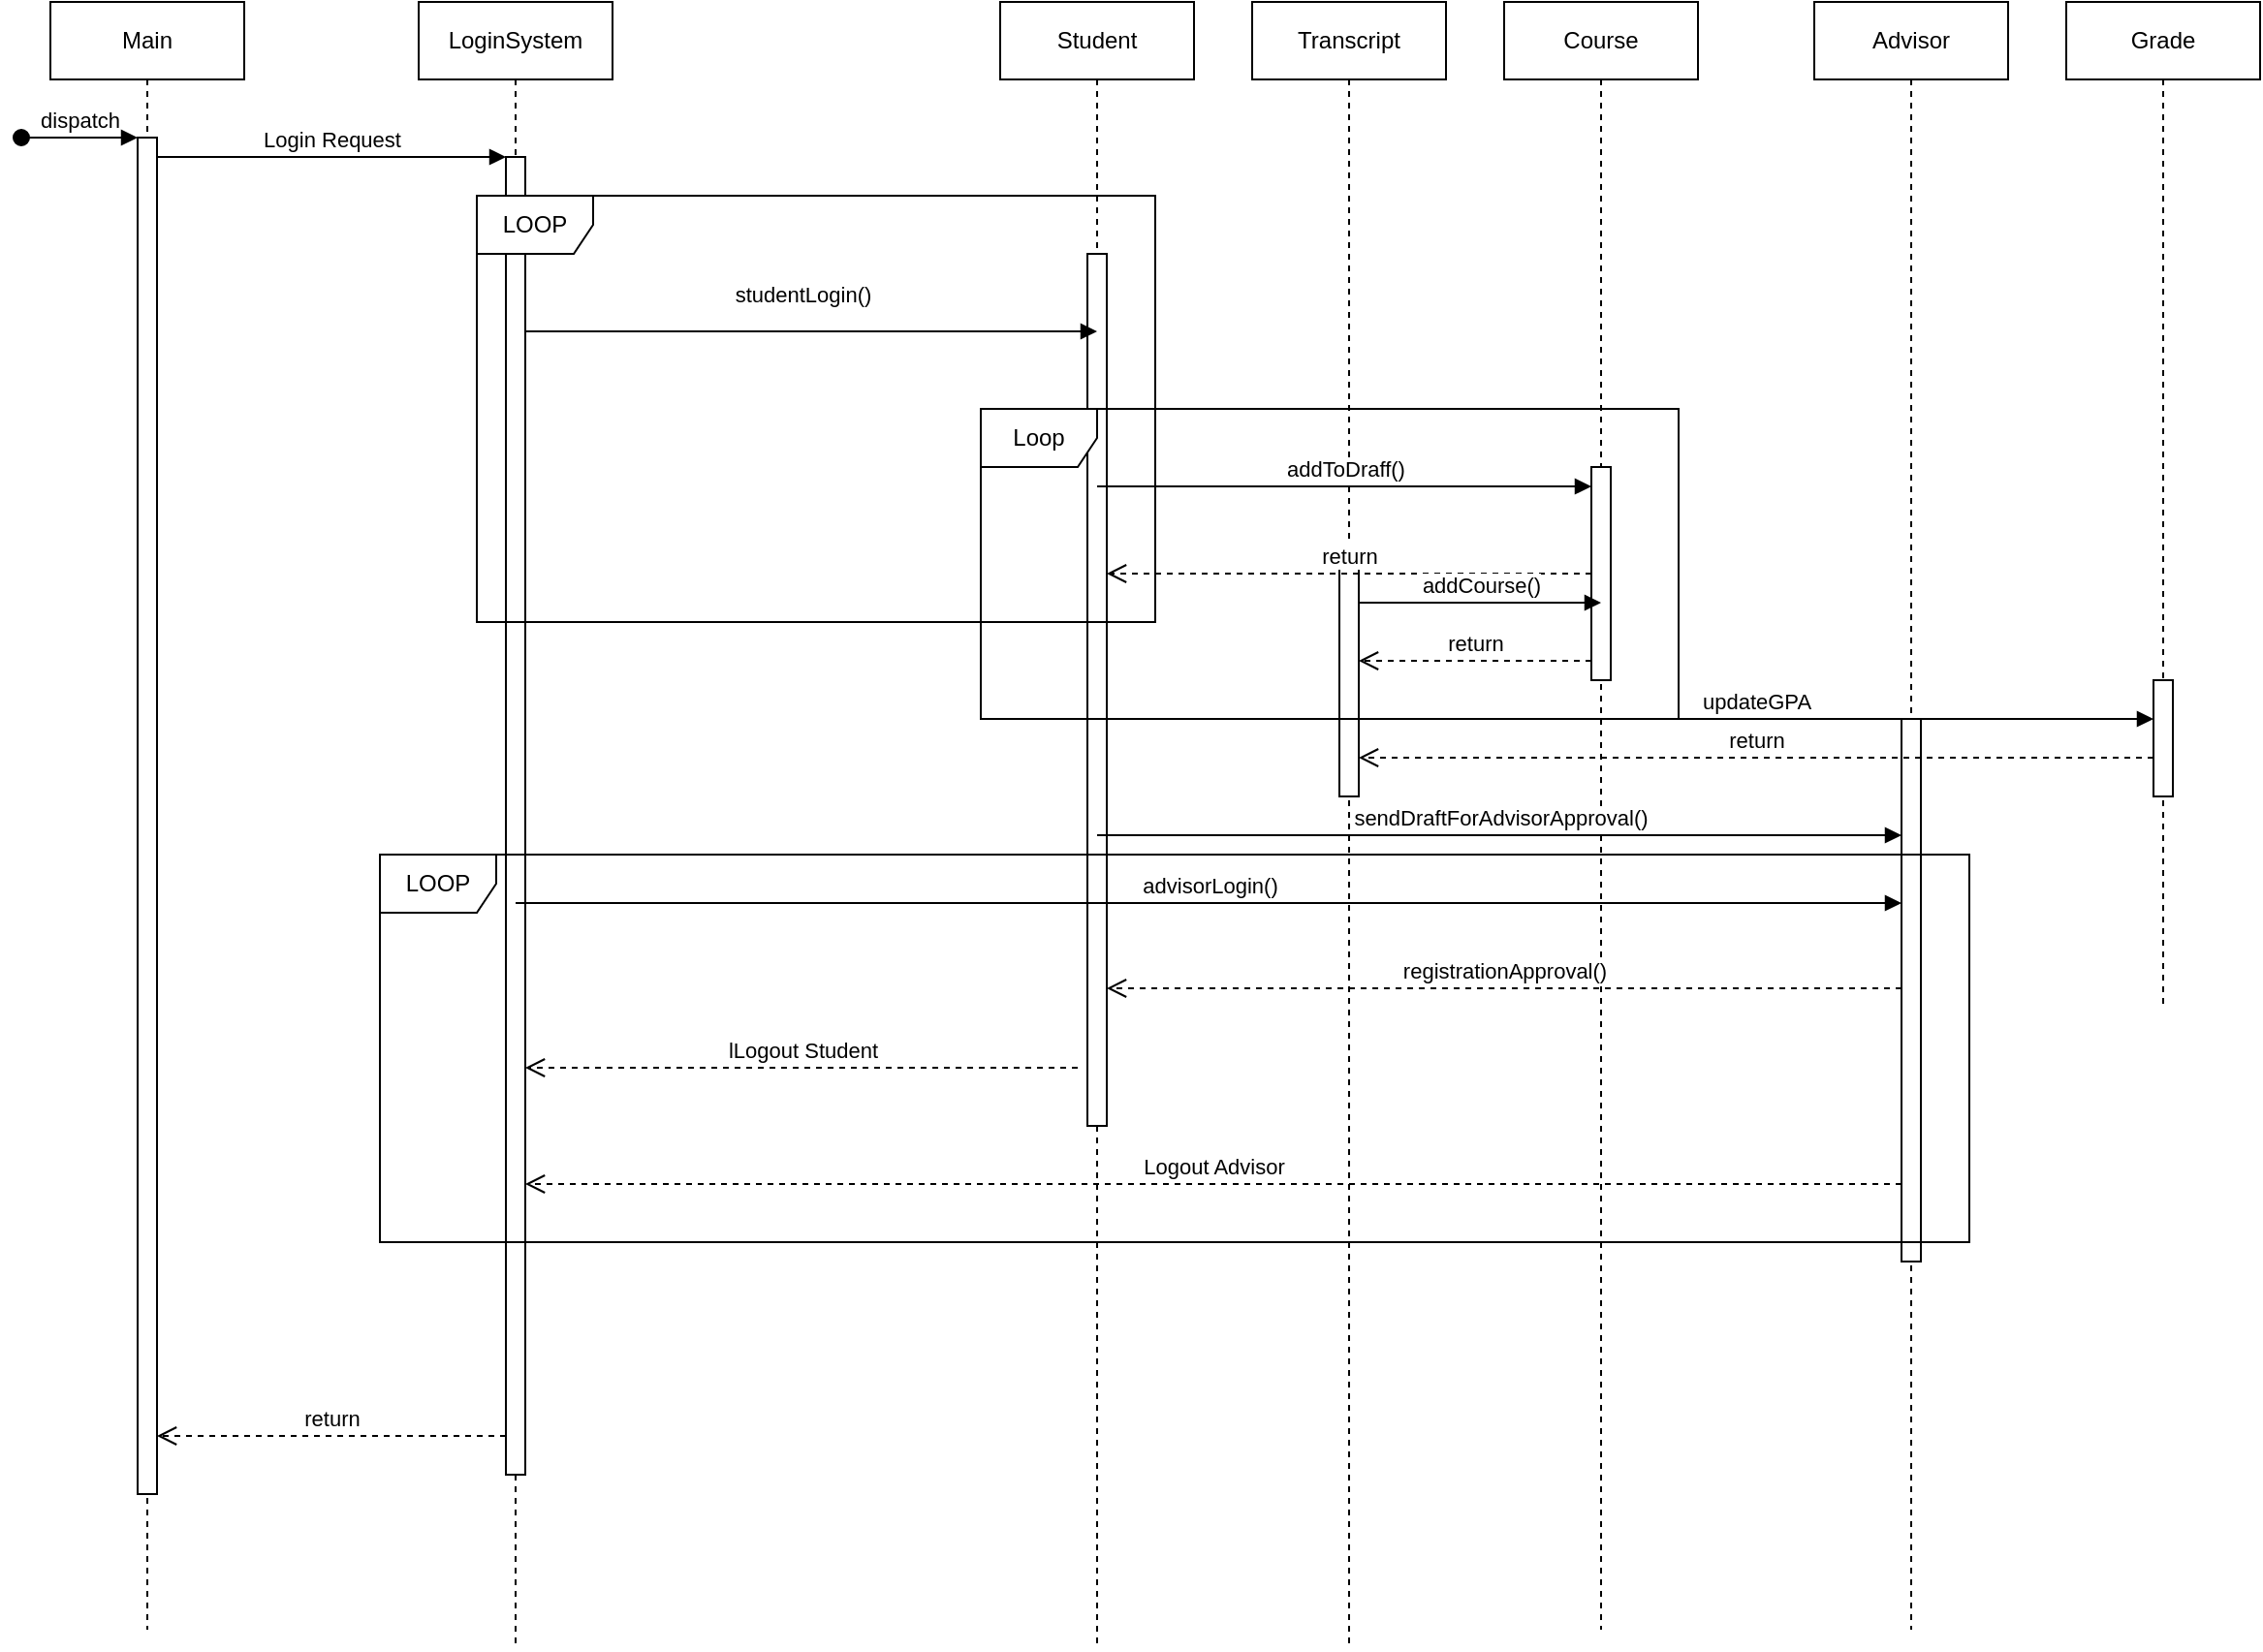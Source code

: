 <mxfile version="22.0.2" type="device">
  <diagram name="Page-1" id="2YBvvXClWsGukQMizWep">
    <mxGraphModel dx="1985" dy="968" grid="1" gridSize="10" guides="1" tooltips="1" connect="1" arrows="1" fold="1" page="1" pageScale="1" pageWidth="850" pageHeight="1100" math="0" shadow="0">
      <root>
        <mxCell id="0" />
        <mxCell id="1" parent="0" />
        <mxCell id="aM9ryv3xv72pqoxQDRHE-1" value="Main" style="shape=umlLifeline;perimeter=lifelinePerimeter;whiteSpace=wrap;html=1;container=0;dropTarget=0;collapsible=0;recursiveResize=0;outlineConnect=0;portConstraint=eastwest;newEdgeStyle={&quot;edgeStyle&quot;:&quot;elbowEdgeStyle&quot;,&quot;elbow&quot;:&quot;vertical&quot;,&quot;curved&quot;:0,&quot;rounded&quot;:0};" parent="1" vertex="1">
          <mxGeometry x="40" y="40" width="100" height="840" as="geometry" />
        </mxCell>
        <mxCell id="aM9ryv3xv72pqoxQDRHE-2" value="" style="html=1;points=[];perimeter=orthogonalPerimeter;outlineConnect=0;targetShapes=umlLifeline;portConstraint=eastwest;newEdgeStyle={&quot;edgeStyle&quot;:&quot;elbowEdgeStyle&quot;,&quot;elbow&quot;:&quot;vertical&quot;,&quot;curved&quot;:0,&quot;rounded&quot;:0};" parent="aM9ryv3xv72pqoxQDRHE-1" vertex="1">
          <mxGeometry x="45" y="70" width="10" height="700" as="geometry" />
        </mxCell>
        <mxCell id="aM9ryv3xv72pqoxQDRHE-3" value="dispatch" style="html=1;verticalAlign=bottom;startArrow=oval;endArrow=block;startSize=8;edgeStyle=elbowEdgeStyle;elbow=vertical;curved=0;rounded=0;" parent="aM9ryv3xv72pqoxQDRHE-1" target="aM9ryv3xv72pqoxQDRHE-2" edge="1">
          <mxGeometry relative="1" as="geometry">
            <mxPoint x="-15" y="70" as="sourcePoint" />
          </mxGeometry>
        </mxCell>
        <mxCell id="aM9ryv3xv72pqoxQDRHE-5" value="LoginSystem" style="shape=umlLifeline;perimeter=lifelinePerimeter;whiteSpace=wrap;html=1;container=0;dropTarget=0;collapsible=0;recursiveResize=0;outlineConnect=0;portConstraint=eastwest;newEdgeStyle={&quot;edgeStyle&quot;:&quot;elbowEdgeStyle&quot;,&quot;elbow&quot;:&quot;vertical&quot;,&quot;curved&quot;:0,&quot;rounded&quot;:0};" parent="1" vertex="1">
          <mxGeometry x="230" y="40" width="100" height="850" as="geometry" />
        </mxCell>
        <mxCell id="aM9ryv3xv72pqoxQDRHE-6" value="" style="html=1;points=[];perimeter=orthogonalPerimeter;outlineConnect=0;targetShapes=umlLifeline;portConstraint=eastwest;newEdgeStyle={&quot;edgeStyle&quot;:&quot;elbowEdgeStyle&quot;,&quot;elbow&quot;:&quot;vertical&quot;,&quot;curved&quot;:0,&quot;rounded&quot;:0};" parent="aM9ryv3xv72pqoxQDRHE-5" vertex="1">
          <mxGeometry x="45" y="80" width="10" height="680" as="geometry" />
        </mxCell>
        <mxCell id="aM9ryv3xv72pqoxQDRHE-7" value="Login Request" style="html=1;verticalAlign=bottom;endArrow=block;edgeStyle=elbowEdgeStyle;elbow=vertical;curved=0;rounded=0;" parent="1" source="aM9ryv3xv72pqoxQDRHE-2" target="aM9ryv3xv72pqoxQDRHE-6" edge="1">
          <mxGeometry relative="1" as="geometry">
            <mxPoint x="195" y="130" as="sourcePoint" />
            <Array as="points">
              <mxPoint x="180" y="120" />
            </Array>
            <mxPoint as="offset" />
          </mxGeometry>
        </mxCell>
        <mxCell id="XACryltsBHgH3vyTFNKE-18" value="Student" style="shape=umlLifeline;perimeter=lifelinePerimeter;whiteSpace=wrap;html=1;container=1;dropTarget=0;collapsible=0;recursiveResize=0;outlineConnect=0;portConstraint=eastwest;newEdgeStyle={&quot;curved&quot;:0,&quot;rounded&quot;:0};" parent="1" vertex="1">
          <mxGeometry x="530" y="40" width="100" height="850" as="geometry" />
        </mxCell>
        <mxCell id="XACryltsBHgH3vyTFNKE-28" value="" style="html=1;points=[[0,0,0,0,5],[0,1,0,0,-5],[1,0,0,0,5],[1,1,0,0,-5]];perimeter=orthogonalPerimeter;outlineConnect=0;targetShapes=umlLifeline;portConstraint=eastwest;newEdgeStyle={&quot;curved&quot;:0,&quot;rounded&quot;:0};" parent="XACryltsBHgH3vyTFNKE-18" vertex="1">
          <mxGeometry x="45" y="130" width="10" height="450" as="geometry" />
        </mxCell>
        <mxCell id="XACryltsBHgH3vyTFNKE-22" value="Advisor" style="shape=umlLifeline;perimeter=lifelinePerimeter;whiteSpace=wrap;html=1;container=1;dropTarget=0;collapsible=0;recursiveResize=0;outlineConnect=0;portConstraint=eastwest;newEdgeStyle={&quot;curved&quot;:0,&quot;rounded&quot;:0};" parent="1" vertex="1">
          <mxGeometry x="950" y="40" width="100" height="840" as="geometry" />
        </mxCell>
        <mxCell id="bpCiJg49xN8fVimlC68h-7" value="" style="html=1;points=[[0,0,0,0,5],[0,1,0,0,-5],[1,0,0,0,5],[1,1,0,0,-5]];perimeter=orthogonalPerimeter;outlineConnect=0;targetShapes=umlLifeline;portConstraint=eastwest;newEdgeStyle={&quot;curved&quot;:0,&quot;rounded&quot;:0};" parent="XACryltsBHgH3vyTFNKE-22" vertex="1">
          <mxGeometry x="45" y="370" width="10" height="280" as="geometry" />
        </mxCell>
        <mxCell id="XACryltsBHgH3vyTFNKE-23" value="Course" style="shape=umlLifeline;perimeter=lifelinePerimeter;whiteSpace=wrap;html=1;container=1;dropTarget=0;collapsible=0;recursiveResize=0;outlineConnect=0;portConstraint=eastwest;newEdgeStyle={&quot;curved&quot;:0,&quot;rounded&quot;:0};" parent="1" vertex="1">
          <mxGeometry x="790" y="40" width="100" height="840" as="geometry" />
        </mxCell>
        <mxCell id="bpCiJg49xN8fVimlC68h-8" value="" style="html=1;points=[[0,0,0,0,5],[0,1,0,0,-5],[1,0,0,0,5],[1,1,0,0,-5]];perimeter=orthogonalPerimeter;outlineConnect=0;targetShapes=umlLifeline;portConstraint=eastwest;newEdgeStyle={&quot;curved&quot;:0,&quot;rounded&quot;:0};" parent="XACryltsBHgH3vyTFNKE-23" vertex="1">
          <mxGeometry x="45" y="240" width="10" height="110" as="geometry" />
        </mxCell>
        <mxCell id="XACryltsBHgH3vyTFNKE-24" value="Transcript&lt;br&gt;" style="shape=umlLifeline;perimeter=lifelinePerimeter;whiteSpace=wrap;html=1;container=1;dropTarget=0;collapsible=0;recursiveResize=0;outlineConnect=0;portConstraint=eastwest;newEdgeStyle={&quot;curved&quot;:0,&quot;rounded&quot;:0};" parent="1" vertex="1">
          <mxGeometry x="660" y="40" width="100" height="850" as="geometry" />
        </mxCell>
        <mxCell id="bpCiJg49xN8fVimlC68h-9" value="" style="html=1;points=[[0,0,0,0,5],[0,1,0,0,-5],[1,0,0,0,5],[1,1,0,0,-5]];perimeter=orthogonalPerimeter;outlineConnect=0;targetShapes=umlLifeline;portConstraint=eastwest;newEdgeStyle={&quot;curved&quot;:0,&quot;rounded&quot;:0};" parent="XACryltsBHgH3vyTFNKE-24" vertex="1">
          <mxGeometry x="45" y="290" width="10" height="120" as="geometry" />
        </mxCell>
        <mxCell id="XACryltsBHgH3vyTFNKE-25" value="Grade" style="shape=umlLifeline;perimeter=lifelinePerimeter;whiteSpace=wrap;html=1;container=1;dropTarget=0;collapsible=0;recursiveResize=0;outlineConnect=0;portConstraint=eastwest;newEdgeStyle={&quot;curved&quot;:0,&quot;rounded&quot;:0};" parent="1" vertex="1">
          <mxGeometry x="1080" y="40" width="100" height="520" as="geometry" />
        </mxCell>
        <mxCell id="bpCiJg49xN8fVimlC68h-10" value="" style="html=1;points=[[0,0,0,0,5],[0,1,0,0,-5],[1,0,0,0,5],[1,1,0,0,-5]];perimeter=orthogonalPerimeter;outlineConnect=0;targetShapes=umlLifeline;portConstraint=eastwest;newEdgeStyle={&quot;curved&quot;:0,&quot;rounded&quot;:0};" parent="XACryltsBHgH3vyTFNKE-25" vertex="1">
          <mxGeometry x="45" y="350" width="10" height="60" as="geometry" />
        </mxCell>
        <mxCell id="XACryltsBHgH3vyTFNKE-27" value="studentLogin()" style="html=1;verticalAlign=bottom;endArrow=block;curved=0;rounded=0;" parent="1" source="aM9ryv3xv72pqoxQDRHE-6" edge="1">
          <mxGeometry x="-0.034" y="10" width="80" relative="1" as="geometry">
            <mxPoint x="445" y="210" as="sourcePoint" />
            <mxPoint x="580" y="210" as="targetPoint" />
            <Array as="points">
              <mxPoint x="550" y="210" />
            </Array>
            <mxPoint as="offset" />
          </mxGeometry>
        </mxCell>
        <mxCell id="bpCiJg49xN8fVimlC68h-11" value="addToDraff()" style="html=1;verticalAlign=bottom;endArrow=block;curved=0;rounded=0;" parent="1" target="bpCiJg49xN8fVimlC68h-8" edge="1">
          <mxGeometry width="80" relative="1" as="geometry">
            <mxPoint x="580" y="290" as="sourcePoint" />
            <mxPoint x="719.5" y="290" as="targetPoint" />
          </mxGeometry>
        </mxCell>
        <mxCell id="sx5A_AdggF1gr1s76l99-1" value="LOOP&lt;br&gt;" style="shape=umlFrame;whiteSpace=wrap;html=1;pointerEvents=0;" vertex="1" parent="1">
          <mxGeometry x="260" y="140" width="350" height="220" as="geometry" />
        </mxCell>
        <mxCell id="sx5A_AdggF1gr1s76l99-2" value="return" style="html=1;verticalAlign=bottom;endArrow=open;dashed=1;endSize=8;curved=0;rounded=0;" edge="1" parent="1" source="bpCiJg49xN8fVimlC68h-8" target="XACryltsBHgH3vyTFNKE-28">
          <mxGeometry relative="1" as="geometry">
            <mxPoint x="720" y="370" as="sourcePoint" />
            <mxPoint x="579.324" y="370.0" as="targetPoint" />
          </mxGeometry>
        </mxCell>
        <mxCell id="sx5A_AdggF1gr1s76l99-3" value="sendDraftForAdvisorApproval()" style="html=1;verticalAlign=bottom;endArrow=block;curved=0;rounded=0;" edge="1" parent="1">
          <mxGeometry width="80" relative="1" as="geometry">
            <mxPoint x="580" y="470" as="sourcePoint" />
            <mxPoint x="995" y="470" as="targetPoint" />
            <Array as="points">
              <mxPoint x="880" y="470" />
            </Array>
          </mxGeometry>
        </mxCell>
        <mxCell id="sx5A_AdggF1gr1s76l99-4" value="advisorLogin()" style="html=1;verticalAlign=bottom;endArrow=block;curved=0;rounded=0;" edge="1" parent="1">
          <mxGeometry width="80" relative="1" as="geometry">
            <mxPoint x="280" y="505" as="sourcePoint" />
            <mxPoint x="995" y="505" as="targetPoint" />
          </mxGeometry>
        </mxCell>
        <mxCell id="sx5A_AdggF1gr1s76l99-5" value="LOOP" style="shape=umlFrame;whiteSpace=wrap;html=1;pointerEvents=0;" vertex="1" parent="1">
          <mxGeometry x="210" y="480" width="820" height="200" as="geometry" />
        </mxCell>
        <mxCell id="sx5A_AdggF1gr1s76l99-6" value="registrationApproval()" style="html=1;verticalAlign=bottom;endArrow=open;dashed=1;endSize=8;curved=0;rounded=0;" edge="1" parent="1">
          <mxGeometry relative="1" as="geometry">
            <mxPoint x="995" y="549" as="sourcePoint" />
            <mxPoint x="585.0" y="549" as="targetPoint" />
          </mxGeometry>
        </mxCell>
        <mxCell id="sx5A_AdggF1gr1s76l99-7" value="addCourse()" style="html=1;verticalAlign=bottom;endArrow=block;curved=0;rounded=0;" edge="1" parent="1">
          <mxGeometry width="80" relative="1" as="geometry">
            <mxPoint x="715" y="350" as="sourcePoint" />
            <mxPoint x="840" y="350" as="targetPoint" />
          </mxGeometry>
        </mxCell>
        <mxCell id="sx5A_AdggF1gr1s76l99-8" value="return" style="html=1;verticalAlign=bottom;endArrow=open;dashed=1;endSize=8;curved=0;rounded=0;" edge="1" parent="1">
          <mxGeometry relative="1" as="geometry">
            <mxPoint x="835.0" y="380" as="sourcePoint" />
            <mxPoint x="715.0" y="380" as="targetPoint" />
          </mxGeometry>
        </mxCell>
        <mxCell id="sx5A_AdggF1gr1s76l99-9" value="updateGPA" style="html=1;verticalAlign=bottom;endArrow=block;curved=0;rounded=0;" edge="1" parent="1">
          <mxGeometry width="80" relative="1" as="geometry">
            <mxPoint x="715" y="410" as="sourcePoint" />
            <mxPoint x="1125" y="410" as="targetPoint" />
          </mxGeometry>
        </mxCell>
        <mxCell id="sx5A_AdggF1gr1s76l99-10" value="return" style="html=1;verticalAlign=bottom;endArrow=open;dashed=1;endSize=8;curved=0;rounded=0;" edge="1" parent="1">
          <mxGeometry relative="1" as="geometry">
            <mxPoint x="1125" y="430" as="sourcePoint" />
            <mxPoint x="715" y="430" as="targetPoint" />
          </mxGeometry>
        </mxCell>
        <mxCell id="sx5A_AdggF1gr1s76l99-11" value="lLogout Student&lt;br&gt;" style="html=1;verticalAlign=bottom;endArrow=open;dashed=1;endSize=8;curved=0;rounded=0;" edge="1" parent="1" target="aM9ryv3xv72pqoxQDRHE-6">
          <mxGeometry relative="1" as="geometry">
            <mxPoint x="570" y="590" as="sourcePoint" />
            <mxPoint x="490" y="590" as="targetPoint" />
          </mxGeometry>
        </mxCell>
        <mxCell id="sx5A_AdggF1gr1s76l99-12" value="Logout Advisor&lt;br&gt;" style="html=1;verticalAlign=bottom;endArrow=open;dashed=1;endSize=8;curved=0;rounded=0;" edge="1" parent="1">
          <mxGeometry relative="1" as="geometry">
            <mxPoint x="995" y="650" as="sourcePoint" />
            <mxPoint x="285" y="650" as="targetPoint" />
          </mxGeometry>
        </mxCell>
        <mxCell id="sx5A_AdggF1gr1s76l99-13" value="return" style="html=1;verticalAlign=bottom;endArrow=open;dashed=1;endSize=8;curved=0;rounded=0;" edge="1" parent="1">
          <mxGeometry relative="1" as="geometry">
            <mxPoint x="275" y="780" as="sourcePoint" />
            <mxPoint x="95" y="780" as="targetPoint" />
          </mxGeometry>
        </mxCell>
        <mxCell id="sx5A_AdggF1gr1s76l99-14" value="Loop" style="shape=umlFrame;whiteSpace=wrap;html=1;pointerEvents=0;" vertex="1" parent="1">
          <mxGeometry x="520" y="250" width="360" height="160" as="geometry" />
        </mxCell>
      </root>
    </mxGraphModel>
  </diagram>
</mxfile>

